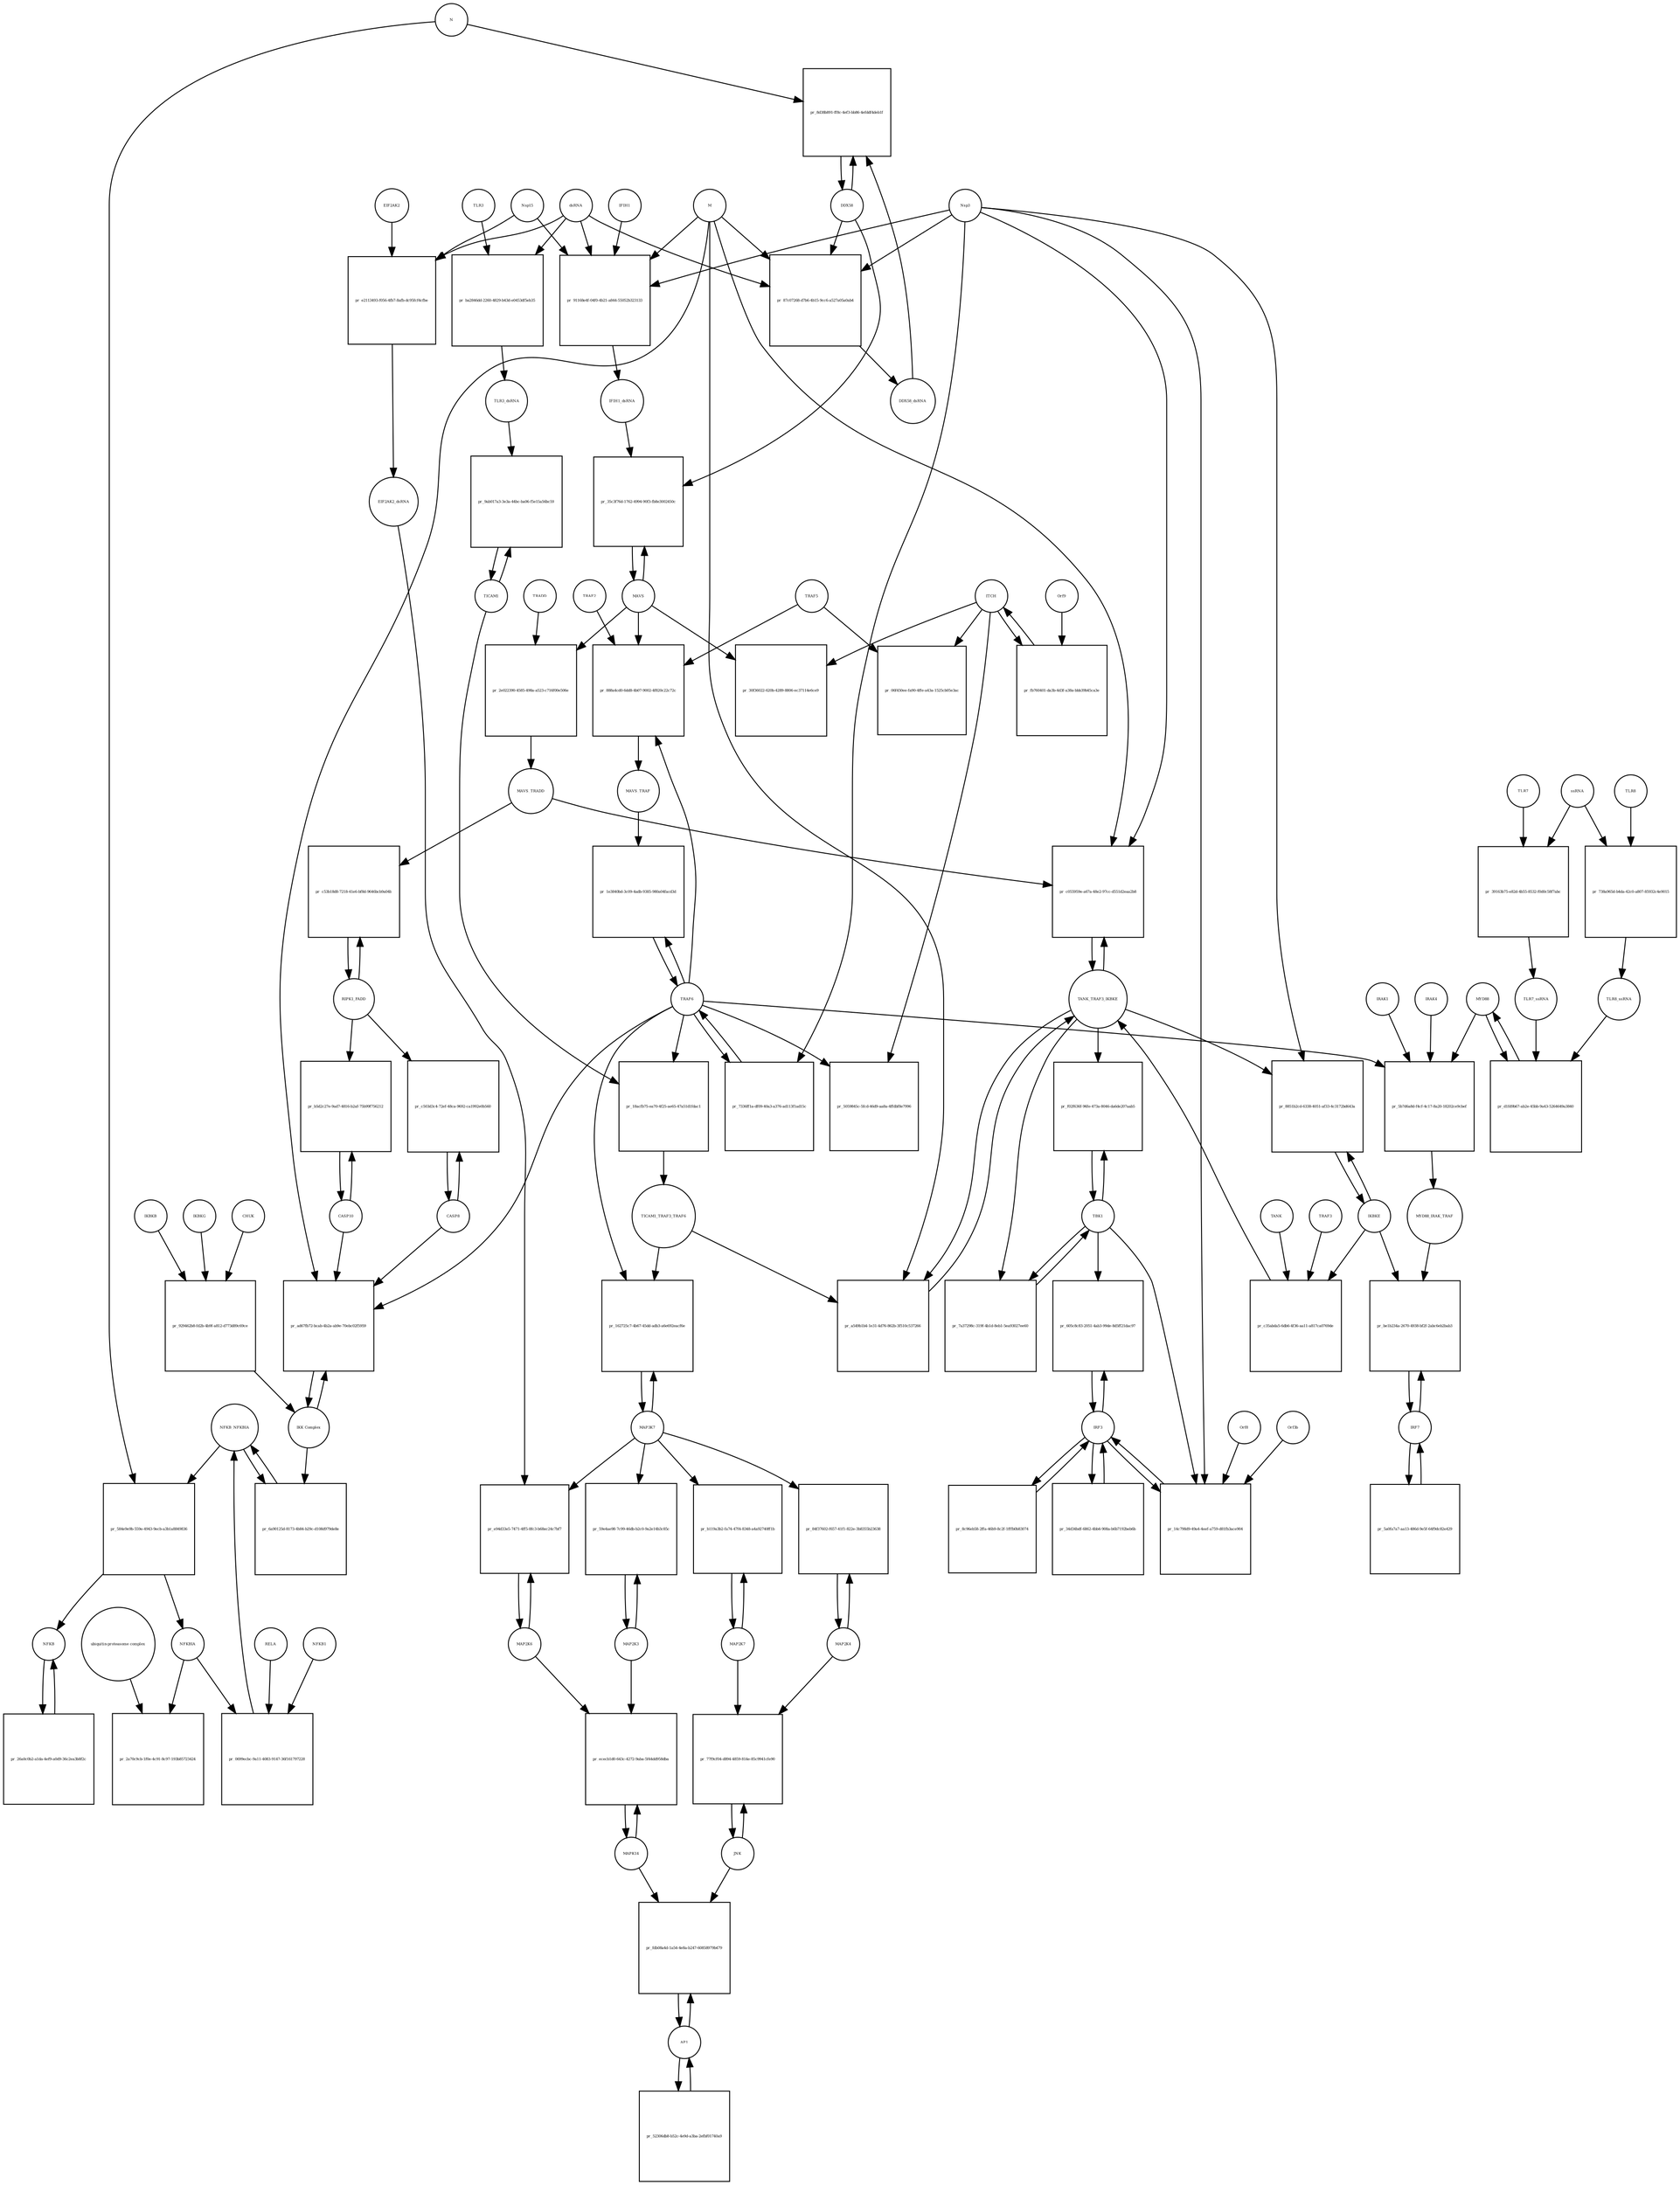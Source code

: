 strict digraph  {
NFKB_NFKBIA [annotation="", bipartite=0, cls=complex, fontsize=4, label=NFKB_NFKBIA, shape=circle];
"pr_584e9e9b-559e-4943-9ecb-a3b1a8849836" [annotation="", bipartite=1, cls=process, fontsize=4, label="pr_584e9e9b-559e-4943-9ecb-a3b1a8849836", shape=square];
NFKB [annotation="", bipartite=0, cls=complex, fontsize=4, label=NFKB, shape=circle];
NFKBIA [annotation=urn_miriam_hgnc_7797, bipartite=0, cls=macromolecule, fontsize=4, label=NFKBIA, shape=circle];
N [annotation=urn_miriam_ncbiprotein_1798174255, bipartite=0, cls=macromolecule, fontsize=4, label=N, shape=circle];
TLR3 [annotation=urn_miriam_hgnc_11849, bipartite=0, cls="macromolecule multimer", fontsize=4, label=TLR3, shape=circle];
"pr_ba2846dd-2260-4829-b43d-e0453df5eb35" [annotation="", bipartite=1, cls=process, fontsize=4, label="pr_ba2846dd-2260-4829-b43d-e0453df5eb35", shape=square];
dsRNA [annotation="", bipartite=0, cls="nucleic acid feature", fontsize=4, label=dsRNA, shape=circle];
TLR3_dsRNA [annotation="", bipartite=0, cls=complex, fontsize=4, label=TLR3_dsRNA, shape=circle];
"pr_87c07268-d7b6-4b15-9cc6-a527a05a0ab4" [annotation="", bipartite=1, cls=process, fontsize=4, label="pr_87c07268-d7b6-4b15-9cc6-a527a05a0ab4", shape=square];
DDX58_dsRNA [annotation="", bipartite=0, cls=complex, fontsize=4, label=DDX58_dsRNA, shape=circle];
M [annotation=urn_miriam_ncbiprotein_1796318601, bipartite=0, cls=macromolecule, fontsize=4, label=M, shape=circle];
Nsp3 [annotation=urn_miriam_ncbiprotein_1802476807, bipartite=0, cls=macromolecule, fontsize=4, label=Nsp3, shape=circle];
DDX58 [annotation=urn_miriam_hgnc_19102, bipartite=0, cls=macromolecule, fontsize=4, label=DDX58, shape=circle];
"pr_91168e4f-04f0-4b21-a844-55052b323133" [annotation="", bipartite=1, cls=process, fontsize=4, label="pr_91168e4f-04f0-4b21-a844-55052b323133", shape=square];
IFIH1_dsRNA [annotation="", bipartite=0, cls=complex, fontsize=4, label=IFIH1_dsRNA, shape=circle];
Nsp15 [annotation=urn_miriam_ncbiprotein_1802476818, bipartite=0, cls=macromolecule, fontsize=4, label=Nsp15, shape=circle];
IFIH1 [annotation=urn_miriam_hgnc_18873, bipartite=0, cls=macromolecule, fontsize=4, label=IFIH1, shape=circle];
"pr_8d38b891-ff8c-4ef3-bb86-4efddf4deb1f" [annotation="", bipartite=1, cls=process, fontsize=4, label="pr_8d38b891-ff8c-4ef3-bb86-4efddf4deb1f", shape=square];
MAVS [annotation=urn_miriam_hgnc_29233, bipartite=0, cls="macromolecule multimer", fontsize=4, label=MAVS, shape=circle];
"pr_35c3f76d-1762-4994-90f3-fb8e3002450c" [annotation="", bipartite=1, cls=process, fontsize=4, label="pr_35c3f76d-1762-4994-90f3-fb8e3002450c", shape=square];
"pr_2a70c9cb-1f0e-4c91-8c97-193b85723424" [annotation="", bipartite=1, cls=process, fontsize=4, label="pr_2a70c9cb-1f0e-4c91-8c97-193b85723424", shape=square];
"ubiquitin-proteasome complex" [annotation="", bipartite=0, cls=complex, fontsize=4, label="ubiquitin-proteasome complex", shape=circle];
IRF3 [annotation=urn_miriam_hgnc_6118, bipartite=0, cls="macromolecule multimer", fontsize=4, label=IRF3, shape=circle];
"pr_605c8c83-2051-4ab3-99de-8d5ff21dac97" [annotation="", bipartite=1, cls=process, fontsize=4, label="pr_605c8c83-2051-4ab3-99de-8d5ff21dac97", shape=square];
TBK1 [annotation="", bipartite=0, cls=macromolecule, fontsize=4, label=TBK1, shape=circle];
"pr_14c798d9-49a4-4eef-a759-d81fb3ace904" [annotation="", bipartite=1, cls=process, fontsize=4, label="pr_14c798d9-49a4-4eef-a759-d81fb3ace904", shape=square];
Orf3b [annotation=urn_miriam_uniprot_P59633, bipartite=0, cls=macromolecule, fontsize=4, label=Orf3b, shape=circle];
Orf8 [annotation=urn_miriam_ncbiprotein_1796318604, bipartite=0, cls=macromolecule, fontsize=4, label=Orf8, shape=circle];
IRF7 [annotation=urn_miriam_hgnc_6122, bipartite=0, cls="macromolecule multimer", fontsize=4, label=IRF7, shape=circle];
"pr_be1b234a-2670-4938-bf2f-2abc6eb2bab3" [annotation="", bipartite=1, cls=process, fontsize=4, label="pr_be1b234a-2670-4938-bf2f-2abc6eb2bab3", shape=square];
IKBKE [annotation=urn_miriam_hgnc_14552, bipartite=0, cls=macromolecule, fontsize=4, label=IKBKE, shape=circle];
MYD88_IRAK_TRAF [annotation="", bipartite=0, cls=complex, fontsize=4, label=MYD88_IRAK_TRAF, shape=circle];
TRAF6 [annotation=urn_miriam_hgnc_12036, bipartite=0, cls=macromolecule, fontsize=4, label=TRAF6, shape=circle];
"pr_1e3840bd-3c09-4adb-9385-980a04facd3d" [annotation="", bipartite=1, cls=process, fontsize=4, label="pr_1e3840bd-3c09-4adb-9385-980a04facd3d", shape=square];
MAVS_TRAF [annotation="", bipartite=0, cls=complex, fontsize=4, label=MAVS_TRAF, shape=circle];
"pr_30f36022-620b-4289-8806-ec37114e6ce9" [annotation="", bipartite=1, cls=process, fontsize=4, label="pr_30f36022-620b-4289-8806-ec37114e6ce9", shape=square];
ITCH [annotation="", bipartite=0, cls=macromolecule, fontsize=4, label=ITCH, shape=circle];
TRAF5 [annotation=urn_miriam_hgnc_12035, bipartite=0, cls=macromolecule, fontsize=4, label=TRAF5, shape=circle];
"pr_06f450ee-fa90-4ffe-a43a-1525cb05e3ac" [annotation="", bipartite=1, cls=process, fontsize=4, label="pr_06f450ee-fa90-4ffe-a43a-1525cb05e3ac", shape=square];
"pr_5059845c-5fcd-46d9-aa8a-4ffdbf8e7996" [annotation="", bipartite=1, cls=process, fontsize=4, label="pr_5059845c-5fcd-46d9-aa8a-4ffdbf8e7996", shape=square];
TICAM1 [annotation=urn_miriam_hgnc_18348, bipartite=0, cls=macromolecule, fontsize=4, label=TICAM1, shape=circle];
"pr_9ab017a3-3e3a-44bc-ba06-f5e15a56bc59" [annotation="", bipartite=1, cls=process, fontsize=4, label="pr_9ab017a3-3e3a-44bc-ba06-f5e15a56bc59", shape=square];
"pr_18acfb75-ea70-4f25-ae65-47a51d1fdac1" [annotation="", bipartite=1, cls=process, fontsize=4, label="pr_18acfb75-ea70-4f25-ae65-47a51d1fdac1", shape=square];
TICAM1_TRAF3_TRAF6 [annotation="", bipartite=0, cls=complex, fontsize=4, label=TICAM1_TRAF3_TRAF6, shape=circle];
TANK_TRAF3_IKBKE [annotation="", bipartite=0, cls=complex, fontsize=4, label=TANK_TRAF3_IKBKE, shape=circle];
"pr_a549b1b4-1e31-4d76-862b-3f510c537266" [annotation="", bipartite=1, cls=process, fontsize=4, label="pr_a549b1b4-1e31-4d76-862b-3f510c537266", shape=square];
"pr_f02f636f-96fe-473a-8046-da6de207aab5" [annotation="", bipartite=1, cls=process, fontsize=4, label="pr_f02f636f-96fe-473a-8046-da6de207aab5", shape=square];
"pr_8851b2cd-6338-4051-af33-4c3172bd643a" [annotation="", bipartite=1, cls=process, fontsize=4, label="pr_8851b2cd-6338-4051-af33-4c3172bd643a", shape=square];
MYD88 [annotation="", bipartite=0, cls=macromolecule, fontsize=4, label=MYD88, shape=circle];
"pr_5b7d6a8d-f4cf-4c17-8a20-18202ce9cbef" [annotation="", bipartite=1, cls=process, fontsize=4, label="pr_5b7d6a8d-f4cf-4c17-8a20-18202ce9cbef", shape=square];
IRAK1 [annotation=urn_miriam_hgnc_6112, bipartite=0, cls=macromolecule, fontsize=4, label=IRAK1, shape=circle];
IRAK4 [annotation=urn_miriam_hgnc_17967, bipartite=0, cls=macromolecule, fontsize=4, label=IRAK4, shape=circle];
TLR7 [annotation=urn_miriam_hgnc_15631, bipartite=0, cls=macromolecule, fontsize=4, label=TLR7, shape=circle];
"pr_39163b75-e82d-4b55-8532-f0d0c58f7abc" [annotation="", bipartite=1, cls=process, fontsize=4, label="pr_39163b75-e82d-4b55-8532-f0d0c58f7abc", shape=square];
TLR7_ssRNA [annotation="", bipartite=0, cls=complex, fontsize=4, label=TLR7_ssRNA, shape=circle];
ssRNA [annotation="", bipartite=0, cls="nucleic acid feature", fontsize=4, label=ssRNA, shape=circle];
TLR8 [annotation=urn_miriam_hgnc_15632, bipartite=0, cls=macromolecule, fontsize=4, label=TLR8, shape=circle];
"pr_738a965d-b4da-42c0-a807-85932c4e9015" [annotation="", bipartite=1, cls=process, fontsize=4, label="pr_738a965d-b4da-42c0-a807-85932c4e9015", shape=square];
TLR8_ssRNA [annotation="", bipartite=0, cls=complex, fontsize=4, label=TLR8_ssRNA, shape=circle];
"pr_d1fd9b67-ab2e-45bb-9a43-5264649a3840" [annotation="", bipartite=1, cls=process, fontsize=4, label="pr_d1fd9b67-ab2e-45bb-9a43-5264649a3840", shape=square];
MAP3K7 [annotation="", bipartite=0, cls=macromolecule, fontsize=4, label=MAP3K7, shape=circle];
"pr_162725c7-4b67-45dd-adb3-a6e692eacf6e" [annotation="", bipartite=1, cls=process, fontsize=4, label="pr_162725c7-4b67-45dd-adb3-a6e692eacf6e", shape=square];
TRAF2 [annotation=urn_miriam_hgnc_12032, bipartite=0, cls=macromolecule, fontsize=4, label=TRAF2, shape=circle];
"pr_888a4cd0-6dd8-4b07-9002-4f820c22c72c" [annotation="", bipartite=1, cls=process, fontsize=4, label="pr_888a4cd0-6dd8-4b07-9002-4f820c22c72c", shape=square];
"pr_fb760401-da3b-4d3f-a38a-bbb39b45ca3e" [annotation="", bipartite=1, cls=process, fontsize=4, label="pr_fb760401-da3b-4d3f-a38a-bbb39b45ca3e", shape=square];
Orf9 [annotation=urn_miriam_uniprot_P59636, bipartite=0, cls=macromolecule, fontsize=4, label=Orf9, shape=circle];
"pr_2e022390-4585-498a-a523-c716f00e506e" [annotation="", bipartite=1, cls=process, fontsize=4, label="pr_2e022390-4585-498a-a523-c716f00e506e", shape=square];
MAVS_TRADD [annotation="", bipartite=0, cls=complex, fontsize=4, label=MAVS_TRADD, shape=circle];
TRADD [annotation=urn_miriam_hgnc_12030, bipartite=0, cls=macromolecule, fontsize=4, label=TRADD, shape=circle];
"pr_7336ff1a-df09-40a3-a376-ad113f1ad15c" [annotation="", bipartite=1, cls=process, fontsize=4, label="pr_7336ff1a-df09-40a3-a376-ad113f1ad15c", shape=square];
AP1 [annotation="", bipartite=0, cls=complex, fontsize=4, label=AP1, shape=circle];
"pr_fdb08a4d-1a54-4e8a-b247-60858979b479" [annotation="", bipartite=1, cls=process, fontsize=4, label="pr_fdb08a4d-1a54-4e8a-b247-60858979b479", shape=square];
MAPK14 [annotation="", bipartite=0, cls=macromolecule, fontsize=4, label=MAPK14, shape=circle];
JNK [annotation="", bipartite=0, cls=complex, fontsize=4, label=JNK, shape=circle];
"pr_77f9cf04-d894-4859-814e-85c9941cfe90" [annotation="", bipartite=1, cls=process, fontsize=4, label="pr_77f9cf04-d894-4859-814e-85c9941cfe90", shape=square];
MAP2K7 [annotation="", bipartite=0, cls=macromolecule, fontsize=4, label=MAP2K7, shape=circle];
MAP2K4 [annotation="", bipartite=0, cls=macromolecule, fontsize=4, label=MAP2K4, shape=circle];
"pr_84f37602-f657-41f1-822e-3b8355b23638" [annotation="", bipartite=1, cls=process, fontsize=4, label="pr_84f37602-f657-41f1-822e-3b8355b23638", shape=square];
"pr_b119a3b2-fa74-47f4-8348-a4a92740ff1b" [annotation="", bipartite=1, cls=process, fontsize=4, label="pr_b119a3b2-fa74-47f4-8348-a4a92740ff1b", shape=square];
MAP2K3 [annotation="", bipartite=0, cls=macromolecule, fontsize=4, label=MAP2K3, shape=circle];
"pr_59e4ae98-7c99-46db-b2c0-9a2e14b3c85c" [annotation="", bipartite=1, cls=process, fontsize=4, label="pr_59e4ae98-7c99-46db-b2c0-9a2e14b3c85c", shape=square];
MAP2K6 [annotation="", bipartite=0, cls=macromolecule, fontsize=4, label=MAP2K6, shape=circle];
"pr_e94d33e5-7471-4ff5-8fc3-b68ec24c7bf7" [annotation="", bipartite=1, cls=process, fontsize=4, label="pr_e94d33e5-7471-4ff5-8fc3-b68ec24c7bf7", shape=square];
EIF2AK2_dsRNA [annotation="", bipartite=0, cls=complex, fontsize=4, label=EIF2AK2_dsRNA, shape=circle];
"pr_e2113493-f056-4fb7-8afb-dc95fcf4cfbe" [annotation="", bipartite=1, cls=process, fontsize=4, label="pr_e2113493-f056-4fb7-8afb-dc95fcf4cfbe", shape=square];
EIF2AK2 [annotation=urn_miriam_hgnc_9437, bipartite=0, cls=macromolecule, fontsize=4, label=EIF2AK2, shape=circle];
RIPK1_FADD [annotation="", bipartite=0, cls=complex, fontsize=4, label=RIPK1_FADD, shape=circle];
"pr_c53b18d8-7218-41e6-bf8d-9646bcb9a04b" [annotation="", bipartite=1, cls=process, fontsize=4, label="pr_c53b18d8-7218-41e6-bf8d-9646bcb9a04b", shape=square];
CASP8 [annotation="", bipartite=0, cls=macromolecule, fontsize=4, label=CASP8, shape=circle];
"pr_c503d3c4-72ef-48ca-9692-ca1992e0b560" [annotation="", bipartite=1, cls=process, fontsize=4, label="pr_c503d3c4-72ef-48ca-9692-ca1992e0b560", shape=square];
CASP10 [annotation="", bipartite=0, cls=macromolecule, fontsize=4, label=CASP10, shape=circle];
"pr_b5d2c27e-9ad7-4816-b2af-75b99f756212" [annotation="", bipartite=1, cls=process, fontsize=4, label="pr_b5d2c27e-9ad7-4816-b2af-75b99f756212", shape=square];
"pr_6a90125d-8173-4b84-b29c-d108d979de8e" [annotation="", bipartite=1, cls=process, fontsize=4, label="pr_6a90125d-8173-4b84-b29c-d108d979de8e", shape=square];
"IKK Complex" [annotation="", bipartite=0, cls=complex, fontsize=4, label="IKK Complex", shape=circle];
"pr_ad67fb72-bcab-4b2a-ab9e-70ebc02f5959" [annotation="", bipartite=1, cls=process, fontsize=4, label="pr_ad67fb72-bcab-4b2a-ab9e-70ebc02f5959", shape=square];
"pr_0699ecbc-9a11-4083-9147-36f161797228" [annotation="", bipartite=1, cls=process, fontsize=4, label="pr_0699ecbc-9a11-4083-9147-36f161797228", shape=square];
RELA [annotation="", bipartite=0, cls=macromolecule, fontsize=4, label=RELA, shape=circle];
NFKB1 [annotation="", bipartite=0, cls=macromolecule, fontsize=4, label=NFKB1, shape=circle];
IKBKG [annotation="", bipartite=0, cls=macromolecule, fontsize=4, label=IKBKG, shape=circle];
"pr_929462b8-fd2b-4b9f-a812-d773d89c69ce" [annotation="", bipartite=1, cls=process, fontsize=4, label="pr_929462b8-fd2b-4b9f-a812-d773d89c69ce", shape=square];
CHUK [annotation="", bipartite=0, cls=macromolecule, fontsize=4, label=CHUK, shape=circle];
IKBKB [annotation="", bipartite=0, cls=macromolecule, fontsize=4, label=IKBKB, shape=circle];
"pr_c055959e-a67a-48e2-97cc-d551d2eaa2b8" [annotation="", bipartite=1, cls=process, fontsize=4, label="pr_c055959e-a67a-48e2-97cc-d551d2eaa2b8", shape=square];
"pr_7a37298c-319f-4b1d-8eb1-5ea93027ee60" [annotation="", bipartite=1, cls=process, fontsize=4, label="pr_7a37298c-319f-4b1d-8eb1-5ea93027ee60", shape=square];
"pr_ececb1d0-643c-4272-9aba-5f44dd958dba" [annotation="", bipartite=1, cls=process, fontsize=4, label="pr_ececb1d0-643c-4272-9aba-5f44dd958dba", shape=square];
TRAF3 [annotation="", bipartite=0, cls=macromolecule, fontsize=4, label=TRAF3, shape=circle];
"pr_c35abda5-6db6-4f36-aa11-a817ca0769de" [annotation="", bipartite=1, cls=process, fontsize=4, label="pr_c35abda5-6db6-4f36-aa11-a817ca0769de", shape=square];
TANK [annotation="", bipartite=0, cls=macromolecule, fontsize=4, label=TANK, shape=circle];
"pr_26a0c0b2-a1da-4ef9-a0d9-36c2ea3b8f2c" [annotation="", bipartite=1, cls=process, fontsize=4, label="pr_26a0c0b2-a1da-4ef9-a0d9-36c2ea3b8f2c", shape=square];
"pr_34d34bdf-6862-4bb4-908a-b6b7192beb6b" [annotation="", bipartite=1, cls=process, fontsize=4, label="pr_34d34bdf-6862-4bb4-908a-b6b7192beb6b", shape=square];
"pr_8c96eb58-2ffa-46b9-8c2f-1fffb0b83074" [annotation="", bipartite=1, cls=process, fontsize=4, label="pr_8c96eb58-2ffa-46b9-8c2f-1fffb0b83074", shape=square];
"pr_5a0fa7a7-aa13-486d-9e5f-64f9dc82e429" [annotation="", bipartite=1, cls=process, fontsize=4, label="pr_5a0fa7a7-aa13-486d-9e5f-64f9dc82e429", shape=square];
"pr_52306db8-b52c-4e9d-a3ba-2efbf01740a9" [annotation="", bipartite=1, cls=process, fontsize=4, label="pr_52306db8-b52c-4e9d-a3ba-2efbf01740a9", shape=square];
NFKB_NFKBIA -> "pr_584e9e9b-559e-4943-9ecb-a3b1a8849836"  [annotation="", interaction_type=consumption];
NFKB_NFKBIA -> "pr_6a90125d-8173-4b84-b29c-d108d979de8e"  [annotation="", interaction_type=consumption];
"pr_584e9e9b-559e-4943-9ecb-a3b1a8849836" -> NFKB  [annotation="", interaction_type=production];
"pr_584e9e9b-559e-4943-9ecb-a3b1a8849836" -> NFKBIA  [annotation="", interaction_type=production];
NFKB -> "pr_26a0c0b2-a1da-4ef9-a0d9-36c2ea3b8f2c"  [annotation="", interaction_type=consumption];
NFKBIA -> "pr_2a70c9cb-1f0e-4c91-8c97-193b85723424"  [annotation="", interaction_type=consumption];
NFKBIA -> "pr_0699ecbc-9a11-4083-9147-36f161797228"  [annotation="", interaction_type=consumption];
N -> "pr_584e9e9b-559e-4943-9ecb-a3b1a8849836"  [annotation="urn_miriam_pubmed_16143815|urn_miriam_taxonomy_694009", interaction_type=stimulation];
N -> "pr_8d38b891-ff8c-4ef3-bb86-4efddf4deb1f"  [annotation="urn_miriam_pubmed_25581309|urn_miriam_pubmed_28148787|urn_miriam_taxonomy_694009", interaction_type=inhibition];
TLR3 -> "pr_ba2846dd-2260-4829-b43d-e0453df5eb35"  [annotation="", interaction_type=consumption];
"pr_ba2846dd-2260-4829-b43d-e0453df5eb35" -> TLR3_dsRNA  [annotation="", interaction_type=production];
dsRNA -> "pr_ba2846dd-2260-4829-b43d-e0453df5eb35"  [annotation="", interaction_type=consumption];
dsRNA -> "pr_87c07268-d7b6-4b15-9cc6-a527a05a0ab4"  [annotation="", interaction_type=consumption];
dsRNA -> "pr_91168e4f-04f0-4b21-a844-55052b323133"  [annotation="", interaction_type=consumption];
dsRNA -> "pr_e2113493-f056-4fb7-8afb-dc95fcf4cfbe"  [annotation="", interaction_type=consumption];
TLR3_dsRNA -> "pr_9ab017a3-3e3a-44bc-ba06-f5e15a56bc59"  [annotation=urn_miriam_pubmed_20303872, interaction_type=stimulation];
"pr_87c07268-d7b6-4b15-9cc6-a527a05a0ab4" -> DDX58_dsRNA  [annotation="", interaction_type=production];
DDX58_dsRNA -> "pr_8d38b891-ff8c-4ef3-bb86-4efddf4deb1f"  [annotation="urn_miriam_pubmed_25581309|urn_miriam_pubmed_28148787|urn_miriam_taxonomy_694009", interaction_type=catalysis];
M -> "pr_87c07268-d7b6-4b15-9cc6-a527a05a0ab4"  [annotation="urn_miriam_pubmed_20303872|urn_miriam_pubmed_19380580|urn_miriam_pubmed_31226023|urn_miriam_taxonomy_694009", interaction_type=inhibition];
M -> "pr_91168e4f-04f0-4b21-a844-55052b323133"  [annotation="urn_miriam_pubmed_28484023|urn_miriam_pubmed_19380580|urn_miriam_pubmed_31226023|urn_miriam_taxonomy_694009", interaction_type=inhibition];
M -> "pr_a549b1b4-1e31-4d76-862b-3f510c537266"  [annotation="urn_miriam_pubmed_19380580|urn_miriam_pubmed_19366914|urn_miriam_taxonomy_694009", interaction_type=inhibition];
M -> "pr_ad67fb72-bcab-4b2a-ab9e-70ebc02f5959"  [annotation="urn_miriam_pubmed_19366914|urn_miriam_pubmed_20303872|urn_miriam_pubmed_17705188|urn_miriam_pubmed_694009", interaction_type=inhibition];
M -> "pr_c055959e-a67a-48e2-97cc-d551d2eaa2b8"  [annotation="urn_miriam_pubmed_19366914|urn_miriam_pubmed_27164085|urn_miriam_pubmed_19380580|urn_miriam_taxonomy_694009", interaction_type=inhibition];
Nsp3 -> "pr_87c07268-d7b6-4b15-9cc6-a527a05a0ab4"  [annotation="urn_miriam_pubmed_20303872|urn_miriam_pubmed_19380580|urn_miriam_pubmed_31226023|urn_miriam_taxonomy_694009", interaction_type=inhibition];
Nsp3 -> "pr_91168e4f-04f0-4b21-a844-55052b323133"  [annotation="urn_miriam_pubmed_28484023|urn_miriam_pubmed_19380580|urn_miriam_pubmed_31226023|urn_miriam_taxonomy_694009", interaction_type=inhibition];
Nsp3 -> "pr_14c798d9-49a4-4eef-a759-d81fb3ace904"  [annotation="urn_miriam_pubmed_17761676|urn_miriam_pubmed_31226023|urn_miriam_taxonomy_694009", interaction_type=inhibition];
Nsp3 -> "pr_8851b2cd-6338-4051-af33-4c3172bd643a"  [annotation="urn_miriam_pubmed_20303872|urn_miriam_pubmed_31226023|urn_miriam_taxonomy_694009", interaction_type=inhibition];
Nsp3 -> "pr_7336ff1a-df09-40a3-a376-ad113f1ad15c"  [annotation="urn_miriam_pubmed_27164085|urn_miriam_taxonomy_694009", interaction_type=catalysis];
Nsp3 -> "pr_c055959e-a67a-48e2-97cc-d551d2eaa2b8"  [annotation="urn_miriam_pubmed_19366914|urn_miriam_pubmed_27164085|urn_miriam_pubmed_19380580|urn_miriam_taxonomy_694009", interaction_type=inhibition];
DDX58 -> "pr_87c07268-d7b6-4b15-9cc6-a527a05a0ab4"  [annotation="", interaction_type=consumption];
DDX58 -> "pr_8d38b891-ff8c-4ef3-bb86-4efddf4deb1f"  [annotation="", interaction_type=consumption];
DDX58 -> "pr_35c3f76d-1762-4994-90f3-fb8e3002450c"  [annotation=urn_miriam_pubmed_25581309, interaction_type=catalysis];
"pr_91168e4f-04f0-4b21-a844-55052b323133" -> IFIH1_dsRNA  [annotation="", interaction_type=production];
IFIH1_dsRNA -> "pr_35c3f76d-1762-4994-90f3-fb8e3002450c"  [annotation=urn_miriam_pubmed_25581309, interaction_type=catalysis];
Nsp15 -> "pr_91168e4f-04f0-4b21-a844-55052b323133"  [annotation="urn_miriam_pubmed_28484023|urn_miriam_pubmed_19380580|urn_miriam_pubmed_31226023|urn_miriam_taxonomy_694009", interaction_type=inhibition];
Nsp15 -> "pr_e2113493-f056-4fb7-8afb-dc95fcf4cfbe"  [annotation="urn_miriam_pubmed_28484023|urn_miriam_pubmed_19366914|urn_miriam_taxonomy_694009", interaction_type=inhibition];
IFIH1 -> "pr_91168e4f-04f0-4b21-a844-55052b323133"  [annotation="", interaction_type=consumption];
"pr_8d38b891-ff8c-4ef3-bb86-4efddf4deb1f" -> DDX58  [annotation="", interaction_type=production];
MAVS -> "pr_35c3f76d-1762-4994-90f3-fb8e3002450c"  [annotation="", interaction_type=consumption];
MAVS -> "pr_30f36022-620b-4289-8806-ec37114e6ce9"  [annotation="", interaction_type=consumption];
MAVS -> "pr_888a4cd0-6dd8-4b07-9002-4f820c22c72c"  [annotation="", interaction_type=consumption];
MAVS -> "pr_2e022390-4585-498a-a523-c716f00e506e"  [annotation="", interaction_type=consumption];
"pr_35c3f76d-1762-4994-90f3-fb8e3002450c" -> MAVS  [annotation="", interaction_type=production];
"ubiquitin-proteasome complex" -> "pr_2a70c9cb-1f0e-4c91-8c97-193b85723424"  [annotation=urn_miriam_pubmed_20303872, interaction_type=catalysis];
IRF3 -> "pr_605c8c83-2051-4ab3-99de-8d5ff21dac97"  [annotation="", interaction_type=consumption];
IRF3 -> "pr_14c798d9-49a4-4eef-a759-d81fb3ace904"  [annotation="", interaction_type=consumption];
IRF3 -> "pr_34d34bdf-6862-4bb4-908a-b6b7192beb6b"  [annotation="", interaction_type=consumption];
IRF3 -> "pr_8c96eb58-2ffa-46b9-8c2f-1fffb0b83074"  [annotation="", interaction_type=consumption];
"pr_605c8c83-2051-4ab3-99de-8d5ff21dac97" -> IRF3  [annotation="", interaction_type=production];
TBK1 -> "pr_605c8c83-2051-4ab3-99de-8d5ff21dac97"  [annotation=urn_miriam_pubmed_25581309, interaction_type=catalysis];
TBK1 -> "pr_14c798d9-49a4-4eef-a759-d81fb3ace904"  [annotation="urn_miriam_pubmed_17761676|urn_miriam_pubmed_31226023|urn_miriam_taxonomy_694009", interaction_type=catalysis];
TBK1 -> "pr_f02f636f-96fe-473a-8046-da6de207aab5"  [annotation="", interaction_type=consumption];
TBK1 -> "pr_7a37298c-319f-4b1d-8eb1-5ea93027ee60"  [annotation="", interaction_type=consumption];
"pr_14c798d9-49a4-4eef-a759-d81fb3ace904" -> IRF3  [annotation="", interaction_type=production];
Orf3b -> "pr_14c798d9-49a4-4eef-a759-d81fb3ace904"  [annotation="urn_miriam_pubmed_17761676|urn_miriam_pubmed_31226023|urn_miriam_taxonomy_694009", interaction_type=inhibition];
Orf8 -> "pr_14c798d9-49a4-4eef-a759-d81fb3ace904"  [annotation="urn_miriam_pubmed_17761676|urn_miriam_pubmed_31226023|urn_miriam_taxonomy_694009", interaction_type=inhibition];
IRF7 -> "pr_be1b234a-2670-4938-bf2f-2abc6eb2bab3"  [annotation="", interaction_type=consumption];
IRF7 -> "pr_5a0fa7a7-aa13-486d-9e5f-64f9dc82e429"  [annotation="", interaction_type=consumption];
"pr_be1b234a-2670-4938-bf2f-2abc6eb2bab3" -> IRF7  [annotation="", interaction_type=production];
IKBKE -> "pr_be1b234a-2670-4938-bf2f-2abc6eb2bab3"  [annotation=urn_miriam_pubmed_20303872, interaction_type=catalysis];
IKBKE -> "pr_8851b2cd-6338-4051-af33-4c3172bd643a"  [annotation="", interaction_type=consumption];
IKBKE -> "pr_c35abda5-6db6-4f36-aa11-a817ca0769de"  [annotation="", interaction_type=consumption];
MYD88_IRAK_TRAF -> "pr_be1b234a-2670-4938-bf2f-2abc6eb2bab3"  [annotation=urn_miriam_pubmed_20303872, interaction_type=catalysis];
TRAF6 -> "pr_1e3840bd-3c09-4adb-9385-980a04facd3d"  [annotation="", interaction_type=consumption];
TRAF6 -> "pr_5059845c-5fcd-46d9-aa8a-4ffdbf8e7996"  [annotation="", interaction_type=consumption];
TRAF6 -> "pr_18acfb75-ea70-4f25-ae65-47a51d1fdac1"  [annotation="", interaction_type=consumption];
TRAF6 -> "pr_5b7d6a8d-f4cf-4c17-8a20-18202ce9cbef"  [annotation="", interaction_type=consumption];
TRAF6 -> "pr_162725c7-4b67-45dd-adb3-a6e692eacf6e"  [annotation=urn_miriam_pubmed_19366914, interaction_type=stimulation];
TRAF6 -> "pr_888a4cd0-6dd8-4b07-9002-4f820c22c72c"  [annotation="", interaction_type=consumption];
TRAF6 -> "pr_7336ff1a-df09-40a3-a376-ad113f1ad15c"  [annotation="", interaction_type=consumption];
TRAF6 -> "pr_ad67fb72-bcab-4b2a-ab9e-70ebc02f5959"  [annotation="urn_miriam_pubmed_19366914|urn_miriam_pubmed_20303872|urn_miriam_pubmed_17705188|urn_miriam_pubmed_694009", interaction_type=stimulation];
"pr_1e3840bd-3c09-4adb-9385-980a04facd3d" -> TRAF6  [annotation="", interaction_type=production];
MAVS_TRAF -> "pr_1e3840bd-3c09-4adb-9385-980a04facd3d"  [annotation=urn_miriam_pubmed_19366914, interaction_type=catalysis];
ITCH -> "pr_30f36022-620b-4289-8806-ec37114e6ce9"  [annotation=urn_miriam_pubmed_25135833, interaction_type=catalysis];
ITCH -> "pr_06f450ee-fa90-4ffe-a43a-1525cb05e3ac"  [annotation=urn_miriam_pubmed_25135833, interaction_type=catalysis];
ITCH -> "pr_5059845c-5fcd-46d9-aa8a-4ffdbf8e7996"  [annotation=urn_miriam_pubmed_25135833, interaction_type=catalysis];
ITCH -> "pr_fb760401-da3b-4d3f-a38a-bbb39b45ca3e"  [annotation="", interaction_type=consumption];
TRAF5 -> "pr_06f450ee-fa90-4ffe-a43a-1525cb05e3ac"  [annotation="", interaction_type=consumption];
TRAF5 -> "pr_888a4cd0-6dd8-4b07-9002-4f820c22c72c"  [annotation="", interaction_type=consumption];
TICAM1 -> "pr_9ab017a3-3e3a-44bc-ba06-f5e15a56bc59"  [annotation="", interaction_type=consumption];
TICAM1 -> "pr_18acfb75-ea70-4f25-ae65-47a51d1fdac1"  [annotation="", interaction_type=consumption];
"pr_9ab017a3-3e3a-44bc-ba06-f5e15a56bc59" -> TICAM1  [annotation="", interaction_type=production];
"pr_18acfb75-ea70-4f25-ae65-47a51d1fdac1" -> TICAM1_TRAF3_TRAF6  [annotation="", interaction_type=production];
TICAM1_TRAF3_TRAF6 -> "pr_a549b1b4-1e31-4d76-862b-3f510c537266"  [annotation="urn_miriam_pubmed_19380580|urn_miriam_pubmed_19366914|urn_miriam_taxonomy_694009", interaction_type=stimulation];
TICAM1_TRAF3_TRAF6 -> "pr_162725c7-4b67-45dd-adb3-a6e692eacf6e"  [annotation=urn_miriam_pubmed_19366914, interaction_type=stimulation];
TANK_TRAF3_IKBKE -> "pr_a549b1b4-1e31-4d76-862b-3f510c537266"  [annotation="", interaction_type=consumption];
TANK_TRAF3_IKBKE -> "pr_f02f636f-96fe-473a-8046-da6de207aab5"  [annotation=urn_miriam_pubmed_20303872, interaction_type=stimulation];
TANK_TRAF3_IKBKE -> "pr_8851b2cd-6338-4051-af33-4c3172bd643a"  [annotation="urn_miriam_pubmed_20303872|urn_miriam_pubmed_31226023|urn_miriam_taxonomy_694009", interaction_type=stimulation];
TANK_TRAF3_IKBKE -> "pr_c055959e-a67a-48e2-97cc-d551d2eaa2b8"  [annotation="", interaction_type=consumption];
TANK_TRAF3_IKBKE -> "pr_7a37298c-319f-4b1d-8eb1-5ea93027ee60"  [annotation=urn_miriam_pubmed_19366914, interaction_type=stimulation];
"pr_a549b1b4-1e31-4d76-862b-3f510c537266" -> TANK_TRAF3_IKBKE  [annotation="", interaction_type=production];
"pr_f02f636f-96fe-473a-8046-da6de207aab5" -> TBK1  [annotation="", interaction_type=production];
"pr_8851b2cd-6338-4051-af33-4c3172bd643a" -> IKBKE  [annotation="", interaction_type=production];
MYD88 -> "pr_5b7d6a8d-f4cf-4c17-8a20-18202ce9cbef"  [annotation="", interaction_type=consumption];
MYD88 -> "pr_d1fd9b67-ab2e-45bb-9a43-5264649a3840"  [annotation="", interaction_type=consumption];
"pr_5b7d6a8d-f4cf-4c17-8a20-18202ce9cbef" -> MYD88_IRAK_TRAF  [annotation="", interaction_type=production];
IRAK1 -> "pr_5b7d6a8d-f4cf-4c17-8a20-18202ce9cbef"  [annotation="", interaction_type=consumption];
IRAK4 -> "pr_5b7d6a8d-f4cf-4c17-8a20-18202ce9cbef"  [annotation="", interaction_type=consumption];
TLR7 -> "pr_39163b75-e82d-4b55-8532-f0d0c58f7abc"  [annotation="", interaction_type=consumption];
"pr_39163b75-e82d-4b55-8532-f0d0c58f7abc" -> TLR7_ssRNA  [annotation="", interaction_type=production];
TLR7_ssRNA -> "pr_d1fd9b67-ab2e-45bb-9a43-5264649a3840"  [annotation=urn_miriam_pubmed_19366914, interaction_type=stimulation];
ssRNA -> "pr_39163b75-e82d-4b55-8532-f0d0c58f7abc"  [annotation="", interaction_type=consumption];
ssRNA -> "pr_738a965d-b4da-42c0-a807-85932c4e9015"  [annotation="", interaction_type=consumption];
TLR8 -> "pr_738a965d-b4da-42c0-a807-85932c4e9015"  [annotation="", interaction_type=consumption];
"pr_738a965d-b4da-42c0-a807-85932c4e9015" -> TLR8_ssRNA  [annotation="", interaction_type=production];
TLR8_ssRNA -> "pr_d1fd9b67-ab2e-45bb-9a43-5264649a3840"  [annotation=urn_miriam_pubmed_19366914, interaction_type=stimulation];
"pr_d1fd9b67-ab2e-45bb-9a43-5264649a3840" -> MYD88  [annotation="", interaction_type=production];
MAP3K7 -> "pr_162725c7-4b67-45dd-adb3-a6e692eacf6e"  [annotation="", interaction_type=consumption];
MAP3K7 -> "pr_84f37602-f657-41f1-822e-3b8355b23638"  [annotation=urn_miriam_pubmed_19366914, interaction_type=catalysis];
MAP3K7 -> "pr_b119a3b2-fa74-47f4-8348-a4a92740ff1b"  [annotation=urn_miriam_pubmed_19366914, interaction_type=catalysis];
MAP3K7 -> "pr_59e4ae98-7c99-46db-b2c0-9a2e14b3c85c"  [annotation=urn_miriam_pubmed_19366914, interaction_type=catalysis];
MAP3K7 -> "pr_e94d33e5-7471-4ff5-8fc3-b68ec24c7bf7"  [annotation=urn_miriam_pubmed_19366914, interaction_type=catalysis];
"pr_162725c7-4b67-45dd-adb3-a6e692eacf6e" -> MAP3K7  [annotation="", interaction_type=production];
TRAF2 -> "pr_888a4cd0-6dd8-4b07-9002-4f820c22c72c"  [annotation="", interaction_type=consumption];
"pr_888a4cd0-6dd8-4b07-9002-4f820c22c72c" -> MAVS_TRAF  [annotation="", interaction_type=production];
"pr_fb760401-da3b-4d3f-a38a-bbb39b45ca3e" -> ITCH  [annotation="", interaction_type=production];
Orf9 -> "pr_fb760401-da3b-4d3f-a38a-bbb39b45ca3e"  [annotation="urn_miriam_pubmed_25135833|urn_miriam_taxonomy_694009", interaction_type=stimulation];
"pr_2e022390-4585-498a-a523-c716f00e506e" -> MAVS_TRADD  [annotation="", interaction_type=production];
MAVS_TRADD -> "pr_c53b18d8-7218-41e6-bf8d-9646bcb9a04b"  [annotation=urn_miriam_pubmed_19366914, interaction_type=stimulation];
MAVS_TRADD -> "pr_c055959e-a67a-48e2-97cc-d551d2eaa2b8"  [annotation="urn_miriam_pubmed_19366914|urn_miriam_pubmed_27164085|urn_miriam_pubmed_19380580|urn_miriam_taxonomy_694009", interaction_type=stimulation];
TRADD -> "pr_2e022390-4585-498a-a523-c716f00e506e"  [annotation="", interaction_type=consumption];
"pr_7336ff1a-df09-40a3-a376-ad113f1ad15c" -> TRAF6  [annotation="", interaction_type=production];
AP1 -> "pr_fdb08a4d-1a54-4e8a-b247-60858979b479"  [annotation="", interaction_type=consumption];
AP1 -> "pr_52306db8-b52c-4e9d-a3ba-2efbf01740a9"  [annotation="", interaction_type=consumption];
"pr_fdb08a4d-1a54-4e8a-b247-60858979b479" -> AP1  [annotation="", interaction_type=production];
MAPK14 -> "pr_fdb08a4d-1a54-4e8a-b247-60858979b479"  [annotation=urn_miriam_pubmed_19366914, interaction_type=stimulation];
MAPK14 -> "pr_ececb1d0-643c-4272-9aba-5f44dd958dba"  [annotation="", interaction_type=consumption];
JNK -> "pr_fdb08a4d-1a54-4e8a-b247-60858979b479"  [annotation=urn_miriam_pubmed_19366914, interaction_type=stimulation];
JNK -> "pr_77f9cf04-d894-4859-814e-85c9941cfe90"  [annotation="", interaction_type=consumption];
"pr_77f9cf04-d894-4859-814e-85c9941cfe90" -> JNK  [annotation="", interaction_type=production];
MAP2K7 -> "pr_77f9cf04-d894-4859-814e-85c9941cfe90"  [annotation=urn_miriam_pubmed_19366914, interaction_type=catalysis];
MAP2K7 -> "pr_b119a3b2-fa74-47f4-8348-a4a92740ff1b"  [annotation="", interaction_type=consumption];
MAP2K4 -> "pr_77f9cf04-d894-4859-814e-85c9941cfe90"  [annotation=urn_miriam_pubmed_19366914, interaction_type=catalysis];
MAP2K4 -> "pr_84f37602-f657-41f1-822e-3b8355b23638"  [annotation="", interaction_type=consumption];
"pr_84f37602-f657-41f1-822e-3b8355b23638" -> MAP2K4  [annotation="", interaction_type=production];
"pr_b119a3b2-fa74-47f4-8348-a4a92740ff1b" -> MAP2K7  [annotation="", interaction_type=production];
MAP2K3 -> "pr_59e4ae98-7c99-46db-b2c0-9a2e14b3c85c"  [annotation="", interaction_type=consumption];
MAP2K3 -> "pr_ececb1d0-643c-4272-9aba-5f44dd958dba"  [annotation=urn_miriam_pubmed_19366914, interaction_type=catalysis];
"pr_59e4ae98-7c99-46db-b2c0-9a2e14b3c85c" -> MAP2K3  [annotation="", interaction_type=production];
MAP2K6 -> "pr_e94d33e5-7471-4ff5-8fc3-b68ec24c7bf7"  [annotation="", interaction_type=consumption];
MAP2K6 -> "pr_ececb1d0-643c-4272-9aba-5f44dd958dba"  [annotation=urn_miriam_pubmed_19366914, interaction_type=catalysis];
"pr_e94d33e5-7471-4ff5-8fc3-b68ec24c7bf7" -> MAP2K6  [annotation="", interaction_type=production];
EIF2AK2_dsRNA -> "pr_e94d33e5-7471-4ff5-8fc3-b68ec24c7bf7"  [annotation=urn_miriam_pubmed_19366914, interaction_type=stimulation];
"pr_e2113493-f056-4fb7-8afb-dc95fcf4cfbe" -> EIF2AK2_dsRNA  [annotation="", interaction_type=production];
EIF2AK2 -> "pr_e2113493-f056-4fb7-8afb-dc95fcf4cfbe"  [annotation="", interaction_type=consumption];
RIPK1_FADD -> "pr_c53b18d8-7218-41e6-bf8d-9646bcb9a04b"  [annotation="", interaction_type=consumption];
RIPK1_FADD -> "pr_c503d3c4-72ef-48ca-9692-ca1992e0b560"  [annotation=urn_miriam_pubmed_19366914, interaction_type=stimulation];
RIPK1_FADD -> "pr_b5d2c27e-9ad7-4816-b2af-75b99f756212"  [annotation=urn_miriam_pubmed_20303872, interaction_type=stimulation];
"pr_c53b18d8-7218-41e6-bf8d-9646bcb9a04b" -> RIPK1_FADD  [annotation="", interaction_type=production];
CASP8 -> "pr_c503d3c4-72ef-48ca-9692-ca1992e0b560"  [annotation="", interaction_type=consumption];
CASP8 -> "pr_ad67fb72-bcab-4b2a-ab9e-70ebc02f5959"  [annotation="urn_miriam_pubmed_19366914|urn_miriam_pubmed_20303872|urn_miriam_pubmed_17705188|urn_miriam_pubmed_694009", interaction_type=stimulation];
"pr_c503d3c4-72ef-48ca-9692-ca1992e0b560" -> CASP8  [annotation="", interaction_type=production];
CASP10 -> "pr_b5d2c27e-9ad7-4816-b2af-75b99f756212"  [annotation="", interaction_type=consumption];
CASP10 -> "pr_ad67fb72-bcab-4b2a-ab9e-70ebc02f5959"  [annotation="urn_miriam_pubmed_19366914|urn_miriam_pubmed_20303872|urn_miriam_pubmed_17705188|urn_miriam_pubmed_694009", interaction_type=stimulation];
"pr_b5d2c27e-9ad7-4816-b2af-75b99f756212" -> CASP10  [annotation="", interaction_type=production];
"pr_6a90125d-8173-4b84-b29c-d108d979de8e" -> NFKB_NFKBIA  [annotation="", interaction_type=production];
"IKK Complex" -> "pr_6a90125d-8173-4b84-b29c-d108d979de8e"  [annotation=urn_miriam_pubmed_19366914, interaction_type=catalysis];
"IKK Complex" -> "pr_ad67fb72-bcab-4b2a-ab9e-70ebc02f5959"  [annotation="", interaction_type=consumption];
"pr_ad67fb72-bcab-4b2a-ab9e-70ebc02f5959" -> "IKK Complex"  [annotation="", interaction_type=production];
"pr_0699ecbc-9a11-4083-9147-36f161797228" -> NFKB_NFKBIA  [annotation="", interaction_type=production];
RELA -> "pr_0699ecbc-9a11-4083-9147-36f161797228"  [annotation="", interaction_type=consumption];
NFKB1 -> "pr_0699ecbc-9a11-4083-9147-36f161797228"  [annotation="", interaction_type=consumption];
IKBKG -> "pr_929462b8-fd2b-4b9f-a812-d773d89c69ce"  [annotation="", interaction_type=consumption];
"pr_929462b8-fd2b-4b9f-a812-d773d89c69ce" -> "IKK Complex"  [annotation="", interaction_type=production];
CHUK -> "pr_929462b8-fd2b-4b9f-a812-d773d89c69ce"  [annotation="", interaction_type=consumption];
IKBKB -> "pr_929462b8-fd2b-4b9f-a812-d773d89c69ce"  [annotation="", interaction_type=consumption];
"pr_c055959e-a67a-48e2-97cc-d551d2eaa2b8" -> TANK_TRAF3_IKBKE  [annotation="", interaction_type=production];
"pr_7a37298c-319f-4b1d-8eb1-5ea93027ee60" -> TBK1  [annotation="", interaction_type=production];
"pr_ececb1d0-643c-4272-9aba-5f44dd958dba" -> MAPK14  [annotation="", interaction_type=production];
TRAF3 -> "pr_c35abda5-6db6-4f36-aa11-a817ca0769de"  [annotation="", interaction_type=consumption];
"pr_c35abda5-6db6-4f36-aa11-a817ca0769de" -> TANK_TRAF3_IKBKE  [annotation="", interaction_type=production];
TANK -> "pr_c35abda5-6db6-4f36-aa11-a817ca0769de"  [annotation="", interaction_type=consumption];
"pr_26a0c0b2-a1da-4ef9-a0d9-36c2ea3b8f2c" -> NFKB  [annotation="", interaction_type=production];
"pr_34d34bdf-6862-4bb4-908a-b6b7192beb6b" -> IRF3  [annotation="", interaction_type=production];
"pr_8c96eb58-2ffa-46b9-8c2f-1fffb0b83074" -> IRF3  [annotation="", interaction_type=production];
"pr_5a0fa7a7-aa13-486d-9e5f-64f9dc82e429" -> IRF7  [annotation="", interaction_type=production];
"pr_52306db8-b52c-4e9d-a3ba-2efbf01740a9" -> AP1  [annotation="", interaction_type=production];
}
